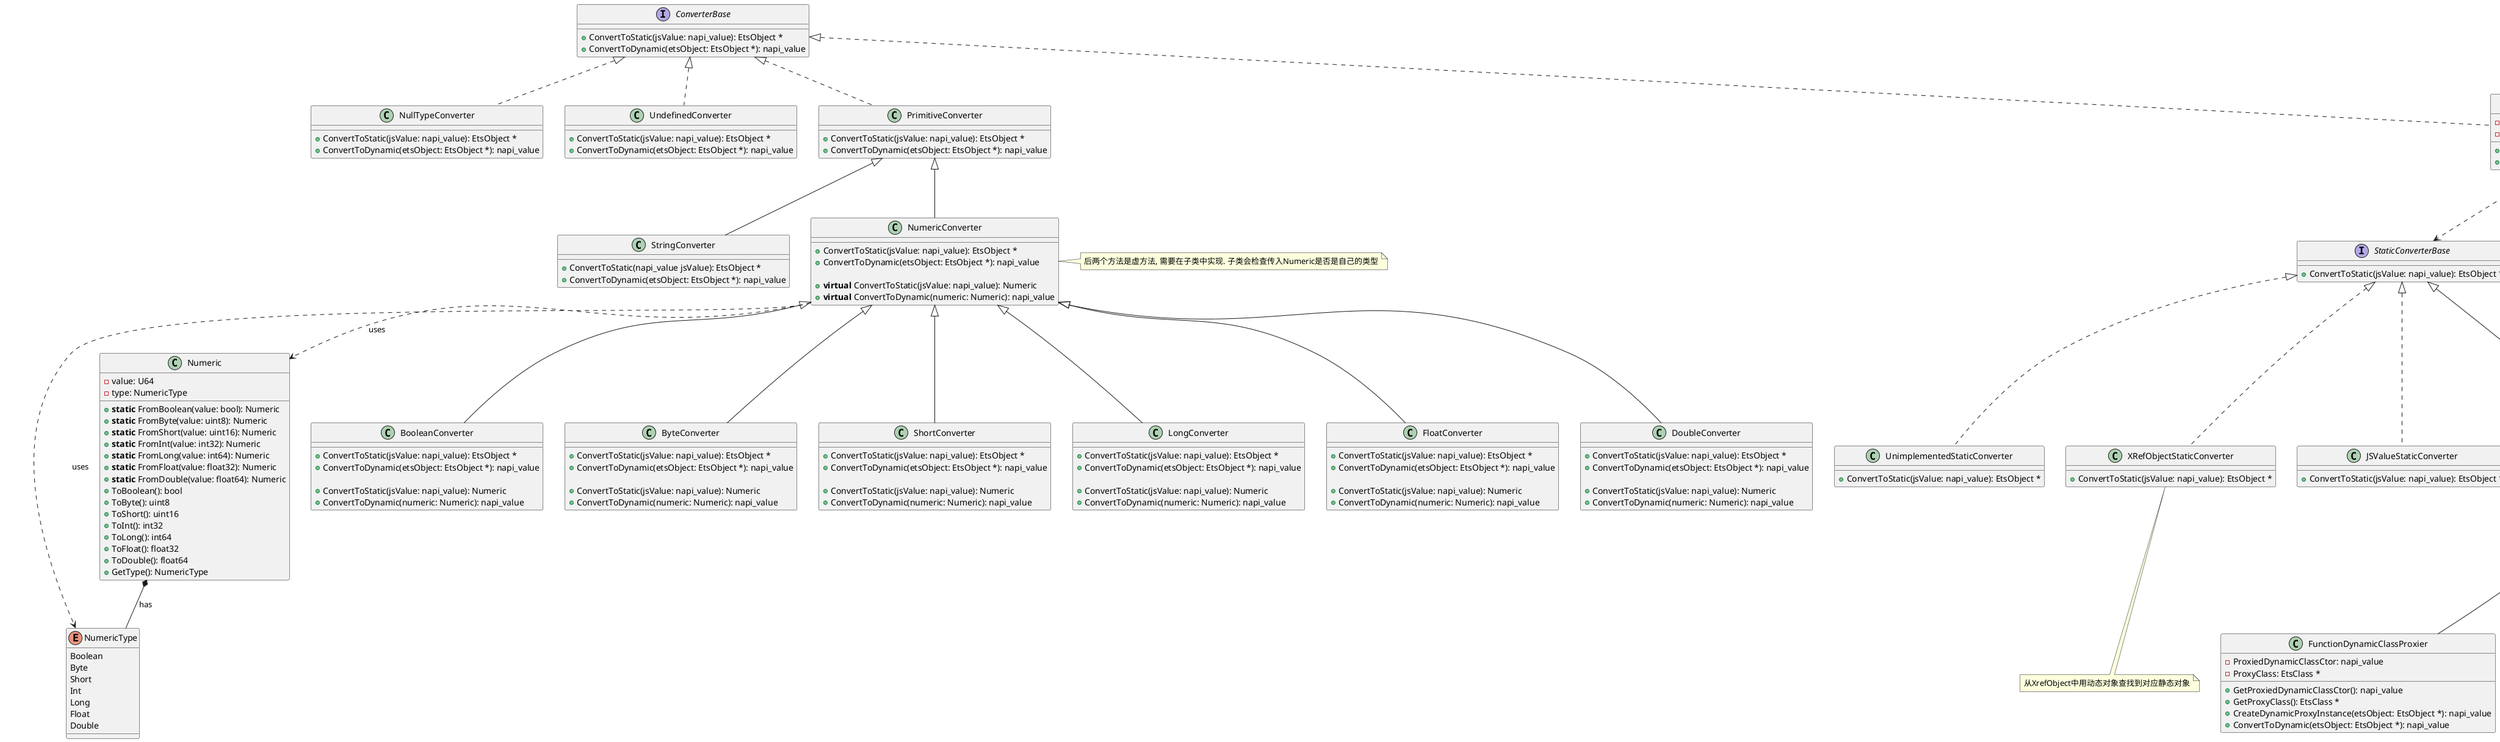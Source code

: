 @startuml converter

enum NumericType {
    Boolean
    Byte
    Short
    Int
    Long
    Float
    Double
}

class Numeric {
    - value: U64
    - type: NumericType

    + **static** FromBoolean(value: bool): Numeric
    + **static** FromByte(value: uint8): Numeric
    + **static** FromShort(value: uint16): Numeric
    + **static** FromInt(value: int32): Numeric
    + **static** FromLong(value: int64): Numeric
    + **static** FromFloat(value: float32): Numeric
    + **static** FromDouble(value: float64): Numeric
    + ToBoolean(): bool
    + ToByte(): uint8
    + ToShort(): uint16
    + ToInt(): int32
    + ToLong(): int64
    + ToFloat(): float32
    + ToDouble(): float64
    + GetType(): NumericType
}

Numeric *-- NumericType : has


interface ConverterBase {
    + ConvertToStatic(jsValue: napi_value): EtsObject *
    + ConvertToDynamic(etsObject: EtsObject *): napi_value
}


/' 
 ' ==== Converter for null and undefind ====
 '/

class NullTypeConverter implements ConverterBase {
    + ConvertToStatic(jsValue: napi_value): EtsObject *
    + ConvertToDynamic(etsObject: EtsObject *): napi_value
}

class UndefinedConverter implements ConverterBase {
    + ConvertToStatic(jsValue: napi_value): EtsObject *
    + ConvertToDynamic(etsObject: EtsObject *): napi_value
}

class PrimitiveConverter implements ConverterBase {
    + ConvertToStatic(jsValue: napi_value): EtsObject *
    + ConvertToDynamic(etsObject: EtsObject *): napi_value
}

/' 
 ' ==== Converter for numeric types ====
 '/
class NumericConverter extends PrimitiveConverter {
    + ConvertToStatic(jsValue: napi_value): EtsObject *
    + ConvertToDynamic(etsObject: EtsObject *): napi_value

    + **virtual** ConvertToStatic(jsValue: napi_value): Numeric
    + **virtual** ConvertToDynamic(numeric: Numeric): napi_value
}

note right of NumericConverter
  后两个方法是虚方法, 需要在子类中实现. 子类会检查传入Numeric是否是自己的类型
end note


NumericConverter ..> Numeric : uses
NumericConverter ..> NumericType : uses

class BooleanConverter extends NumericConverter {
    + ConvertToStatic(jsValue: napi_value): EtsObject *
    + ConvertToDynamic(etsObject: EtsObject *): napi_value

    + ConvertToStatic(jsValue: napi_value): Numeric
    + ConvertToDynamic(numeric: Numeric): napi_value
}

class ByteConverter extends NumericConverter {
    + ConvertToStatic(jsValue: napi_value): EtsObject *
    + ConvertToDynamic(etsObject: EtsObject *): napi_value

    + ConvertToStatic(jsValue: napi_value): Numeric
    + ConvertToDynamic(numeric: Numeric): napi_value
}

class ShortConverter extends NumericConverter {
    + ConvertToStatic(jsValue: napi_value): EtsObject *
    + ConvertToDynamic(etsObject: EtsObject *): napi_value

    + ConvertToStatic(jsValue: napi_value): Numeric
    + ConvertToDynamic(numeric: Numeric): napi_value
}

class LongConverter extends NumericConverter {
    + ConvertToStatic(jsValue: napi_value): EtsObject *
    + ConvertToDynamic(etsObject: EtsObject *): napi_value

    + ConvertToStatic(jsValue: napi_value): Numeric
    + ConvertToDynamic(numeric: Numeric): napi_value
}

class FloatConverter extends NumericConverter {
    + ConvertToStatic(jsValue: napi_value): EtsObject *
    + ConvertToDynamic(etsObject: EtsObject *): napi_value

    + ConvertToStatic(jsValue: napi_value): Numeric
    + ConvertToDynamic(numeric: Numeric): napi_value
}

class DoubleConverter extends NumericConverter {
    + ConvertToStatic(jsValue: napi_value): EtsObject *
    + ConvertToDynamic(etsObject: EtsObject *): napi_value

    + ConvertToStatic(jsValue: napi_value): Numeric
    + ConvertToDynamic(numeric: Numeric): napi_value
}

class StringConverter extends PrimitiveConverter {
    + ConvertToStatic(napi_value jsValue): EtsObject *
    + ConvertToDynamic(etsObject: EtsObject *): napi_value
}

/' 
 ' ==== Dynamic Converter ====
 '/

interface DynamicConverterBase {
    + ConvertToDynamic(etsObject: EtsObject *): napi_value
}

class UnimplementedDynamicConverter implements DynamicConverterBase {
    + ConvertToDynamic(etsObject: EtsObject *): napi_value
}

class XRefObjectDynamicConverter implements DynamicConverterBase {
    + ConvertToDynamic(etsObject: EtsObject *): napi_value
}

note bottom of XRefObjectDynamicConverter
  从XrefObject中用静态对象查找到对应的动态对象
end note

class JSValueDynamicConverter implements DynamicConverterBase {
    + ConvertToDynamic(etsObject: EtsObject *): napi_value
}

interface StaticClassProxierBase extends DynamicConverterBase {
    + GetProxiedStaticClass(): EtsClass *
    + GetProxyClassCtor(): napi_value
    + CreateStaticProxyInstance(jsValue: napi_value): EtsObject *
    + ConvertToStatic(jsValue: napi_value): EtsObject *
}

class ReflectStaticClassProxier extends StaticClassProxierBase {
    - ProxiedStaticClass: EtsClass *
    - ProxyClassCtor: napi_value
    + GetProxiedStaticClass(): EtsClass *
    + GetProxyClassCtor(): napi_value
    + CreateStaticProxyInstance(jsValue: napi_value): EtsObject *
    + ConvertToStatic(jsValue: napi_value): EtsObject *
}

class FunctionStaticClassProxier extends StaticClassProxierBase {
    - ProxiedStaticClass: EtsClass *
    - ProxyClassCtor: napi_value
    + GetProxiedStaticClass(): EtsClass *
    + GetProxyClassCtor(): napi_value
    + CreateStaticProxyInstance(jsValue: napi_value): EtsObject *
    + ConvertToStatic(jsValue: napi_value): EtsObject *
}

class TupleStaticClassProxier extends StaticClassProxierBase {
    - ProxiedStaticClass: EtsClass *
    - ProxyClassCtor: napi_value
    + GetProxiedStaticClass(): EtsClass *
    + GetProxyClassCtor(): napi_value
    + CreateStaticProxyInstance(jsValue: napi_value): EtsObject *
    + ConvertToStatic(jsValue: napi_value): EtsObject *
}

class RecordStaticClassProxier extends StaticClassProxierBase {
    - ProxiedStaticClass: EtsClass *
    - ProxyClassCtor: napi_value
    + GetProxiedStaticClass(): EtsClass *
    + GetProxyClassCtor(): napi_value
    + CreateStaticProxyInstance(jsValue: napi_value): EtsObject *
    + ConvertToStatic(jsValue: napi_value): EtsObject *
}

/' 
 ' ==== Static Converter ====
 '/

interface StaticConverterBase {
    + ConvertToStatic(jsValue: napi_value): EtsObject *
}

class UnimplementedStaticConverter implements StaticConverterBase {
    + ConvertToStatic(jsValue: napi_value): EtsObject *
}

class XRefObjectStaticConverter implements StaticConverterBase {
    + ConvertToStatic(jsValue: napi_value): EtsObject *
}

note bottom of XRefObjectStaticConverter
  从XrefObject中用动态对象查找到对应静态对象
end note

class JSValueStaticConverter implements StaticConverterBase {
    + ConvertToStatic(jsValue: napi_value): EtsObject *
}

interface DynamicClassProxierBase extends StaticConverterBase {
    + GetProxiedDynamicClassCtor(): napi_value
    + GetProxyClass(): EtsClass *
    + CreateDynamicInstance(etsObject: EtsObject *): napi_value
    + ConvertToDynamic(etsObject: EtsObject *): napi_value
}

class ReflectDynamicClassProxier extends DynamicClassProxierBase {
    - ProxiedDynamicClassCtor: napi_value
    - ProxyClass: EtsClass *
    + GetProxiedDynamicClassCtor(): napi_value
    + GetProxyClass(): EtsClass *
    + CreateDynamicProxyInstance(etsObject: EtsObject *): napi_value
    + ConvertToDynamic(etsObject: EtsObject *): napi_value
}

class FunctionDynamicClassProxier extends DynamicClassProxierBase {
    - ProxiedDynamicClassCtor: napi_value
    - ProxyClass: EtsClass *
    + GetProxiedDynamicClassCtor(): napi_value
    + GetProxyClass(): EtsClass *
    + CreateDynamicProxyInstance(etsObject: EtsObject *): napi_value
    + ConvertToDynamic(etsObject: EtsObject *): napi_value
}

/' 
 ' ==== Converter for reference ====
 '/
class ReferenceConverter implements ConverterBase {
    - DynamicConvert: DynamicConverterBase *
    - StaticConvert: StaticConverterBase *
    + ConvertToStatic(jsValue: napi_value): EtsObject *
    + ConvertToDynamic(etsObject: EtsObject *): napi_value
}

ReferenceConverter ..> DynamicConverterBase : uses
ReferenceConverter ..> StaticConverterBase : uses

package Instances  {
object ReflectDynamicClassConverter
object ReflectStaticClassConverter
object ArrayConverter
object DateConverter
object JSValueConverter
object FunctionConverter
object TupleClassConverter
object RecordClassConverter
}

ReferenceConverter --> Instances: instances




'ReflectDynamicClassConverter: ReferenceConverter;
'object ReflectDynamicClassConverter : ReferenceConverter






' class ReflectDynamicClassConverter extends ReferenceConverter {
'     - DynamicProxier: ReflectDynamicClassProxier *
'     + ConvertToStatic(jsValue: napi_value): EtsObject *
'     + ConvertToDynamic(etsObject: EtsObject *): napi_value
' }

' ReflectDynamicClassConverter ..> ReflectDynamicClassProxier : uses



' class ReflectStaticClassConverter extends ReferenceConverter {
'     - StaticProxier: ReflectStaticClassProxier *
'     + ConvertToStatic(jsValue: napi_value): EtsObject *
'     + ConvertToDynamic(etsObject: EtsObject *): napi_value
' }

' ReflectStaticClassConverter ..> ReflectStaticClassProxier : uses



' class ReflectDynamicAndStaticClassConverter extends ReferenceConverter {
'     - DynamicProxier: ReflectDynamicClassProxier *
'     - StaticProxier: ReflectStaticClassProxier *
'     + ConvertToStatic(jsValue: napi_value): EtsObject *
'     + ConvertToDynamic(etsObject: EtsObject *): napi_value
' }

' ReflectDynamicAndStaticClassConverter ..> ReflectDynamicClassProxier : uses
' ReflectDynamicAndStaticClassConverter ..> ReflectStaticClassProxier : uses

' class JSValueConverter extends ReferenceConverter {
'     + ConvertToStatic(jsValue: napi_value): EtsObject *
'     + ConvertToDynamic(etsObject: EtsObject *): napi_value
' }

' class TupleStaticClassConverter extends ReferenceConverter {
'     + ConvertToStatic(jsValue: napi_value): EtsObject *
'     + ConvertToDynamic(etsObject: EtsObject *): napi_value
' }


@enduml